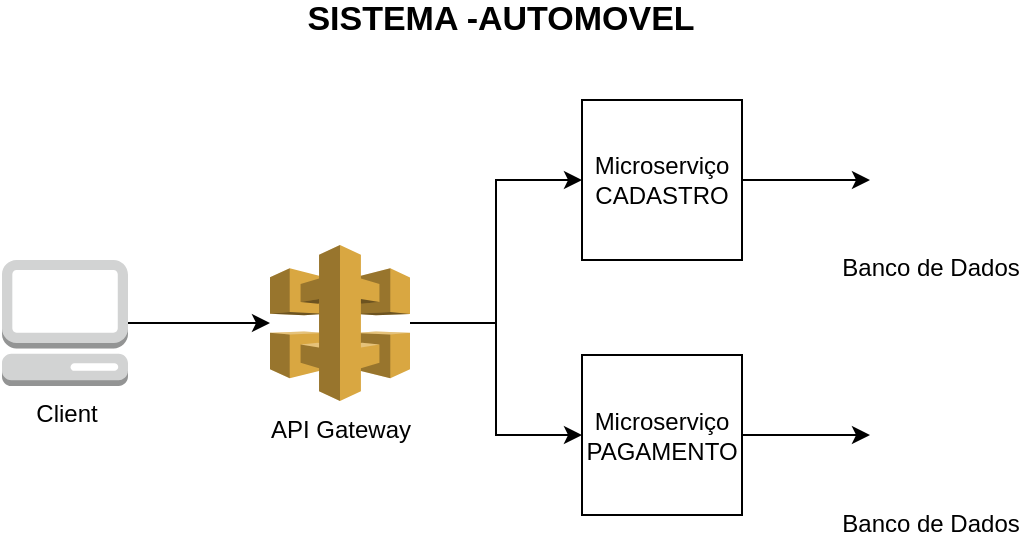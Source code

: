 <mxfile version="13.7.7" type="device"><diagram id="ecFQTiU3UFA1tUzt1CM_" name="Page-1"><mxGraphModel dx="1422" dy="745" grid="1" gridSize="10" guides="1" tooltips="1" connect="1" arrows="1" fold="1" page="1" pageScale="1" pageWidth="827" pageHeight="1169" math="0" shadow="0"><root><mxCell id="0"/><mxCell id="1" parent="0"/><mxCell id="dEf-ykSPo5PKD9aT9Uzg-16" style="edgeStyle=orthogonalEdgeStyle;rounded=0;orthogonalLoop=1;jettySize=auto;html=1;entryX=0;entryY=0.5;entryDx=0;entryDy=0;" edge="1" parent="1" source="dEf-ykSPo5PKD9aT9Uzg-1" target="dEf-ykSPo5PKD9aT9Uzg-8"><mxGeometry relative="1" as="geometry"/></mxCell><mxCell id="dEf-ykSPo5PKD9aT9Uzg-17" style="edgeStyle=orthogonalEdgeStyle;rounded=0;orthogonalLoop=1;jettySize=auto;html=1;entryX=0;entryY=0.5;entryDx=0;entryDy=0;" edge="1" parent="1" source="dEf-ykSPo5PKD9aT9Uzg-1" target="dEf-ykSPo5PKD9aT9Uzg-9"><mxGeometry relative="1" as="geometry"/></mxCell><mxCell id="dEf-ykSPo5PKD9aT9Uzg-1" value="API Gateway" style="outlineConnect=0;dashed=0;verticalLabelPosition=bottom;verticalAlign=top;align=center;html=1;shape=mxgraph.aws3.api_gateway;fillColor=#D9A741;gradientColor=none;" vertex="1" parent="1"><mxGeometry x="194" y="162.5" width="70" height="78" as="geometry"/></mxCell><mxCell id="dEf-ykSPo5PKD9aT9Uzg-4" value="" style="edgeStyle=orthogonalEdgeStyle;rounded=0;orthogonalLoop=1;jettySize=auto;html=1;" edge="1" parent="1" source="dEf-ykSPo5PKD9aT9Uzg-2" target="dEf-ykSPo5PKD9aT9Uzg-1"><mxGeometry relative="1" as="geometry"/></mxCell><mxCell id="dEf-ykSPo5PKD9aT9Uzg-2" value="Client" style="outlineConnect=0;dashed=0;verticalLabelPosition=bottom;verticalAlign=top;align=center;html=1;shape=mxgraph.aws3.management_console;fillColor=#D2D3D3;gradientColor=none;" vertex="1" parent="1"><mxGeometry x="60" y="170" width="63" height="63" as="geometry"/></mxCell><mxCell id="dEf-ykSPo5PKD9aT9Uzg-14" style="edgeStyle=orthogonalEdgeStyle;rounded=0;orthogonalLoop=1;jettySize=auto;html=1;entryX=0;entryY=0.5;entryDx=0;entryDy=0;" edge="1" parent="1" source="dEf-ykSPo5PKD9aT9Uzg-8" target="dEf-ykSPo5PKD9aT9Uzg-10"><mxGeometry relative="1" as="geometry"><mxPoint x="304" y="530" as="targetPoint"/></mxGeometry></mxCell><mxCell id="dEf-ykSPo5PKD9aT9Uzg-8" value="Microserviço&lt;br&gt;CADASTRO" style="whiteSpace=wrap;html=1;aspect=fixed;" vertex="1" parent="1"><mxGeometry x="350" y="90" width="80" height="80" as="geometry"/></mxCell><mxCell id="dEf-ykSPo5PKD9aT9Uzg-15" style="edgeStyle=orthogonalEdgeStyle;rounded=0;orthogonalLoop=1;jettySize=auto;html=1;entryX=0;entryY=0.5;entryDx=0;entryDy=0;" edge="1" parent="1" source="dEf-ykSPo5PKD9aT9Uzg-9" target="dEf-ykSPo5PKD9aT9Uzg-11"><mxGeometry relative="1" as="geometry"/></mxCell><mxCell id="dEf-ykSPo5PKD9aT9Uzg-9" value="Microserviço&lt;br&gt;PAGAMENTO" style="whiteSpace=wrap;html=1;aspect=fixed;" vertex="1" parent="1"><mxGeometry x="350" y="217.5" width="80" height="80" as="geometry"/></mxCell><mxCell id="dEf-ykSPo5PKD9aT9Uzg-10" value="Banco de Dados" style="shape=image;html=1;verticalAlign=top;verticalLabelPosition=bottom;labelBackgroundColor=#ffffff;imageAspect=0;aspect=fixed;image=https://cdn1.iconfinder.com/data/icons/windows8_icons_iconpharm/26/data_base.png" vertex="1" parent="1"><mxGeometry x="494" y="100" width="60" height="60" as="geometry"/></mxCell><mxCell id="dEf-ykSPo5PKD9aT9Uzg-11" value="Banco de Dados" style="shape=image;html=1;verticalAlign=top;verticalLabelPosition=bottom;labelBackgroundColor=#ffffff;imageAspect=0;aspect=fixed;image=https://cdn1.iconfinder.com/data/icons/windows8_icons_iconpharm/26/data_base.png" vertex="1" parent="1"><mxGeometry x="494" y="227.5" width="60" height="60" as="geometry"/></mxCell><mxCell id="dEf-ykSPo5PKD9aT9Uzg-18" value="&lt;b&gt;&lt;font style=&quot;font-size: 17px&quot;&gt;SISTEMA -AUTOMOVEL&lt;/font&gt;&lt;/b&gt;" style="text;html=1;align=center;verticalAlign=middle;resizable=0;points=[];autosize=1;" vertex="1" parent="1"><mxGeometry x="204" y="40" width="210" height="20" as="geometry"/></mxCell></root></mxGraphModel></diagram></mxfile>
